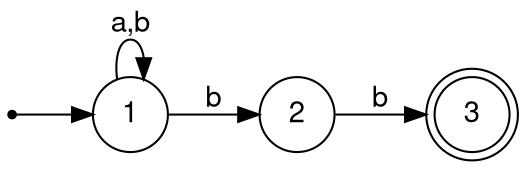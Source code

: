 digraph nfa6 {
	fontname="Helvetica,Arial,sans-serif"
	node [fontname="Helvetica,Arial,sans-serif"]
	edge [fontname="Helvetica,Arial,sans-serif"]
	rankdir=LR;
    ordering="in"
	node [shape = doublecircle] ;3;
    node [shape=point]ENTRY;
    node [shape = circle];
	ENTRY->1
	1 -> 1 [label = "a,b"];
    1 -> 2 [label = "b"];
    2 -> 3 [label = "b"];
}
